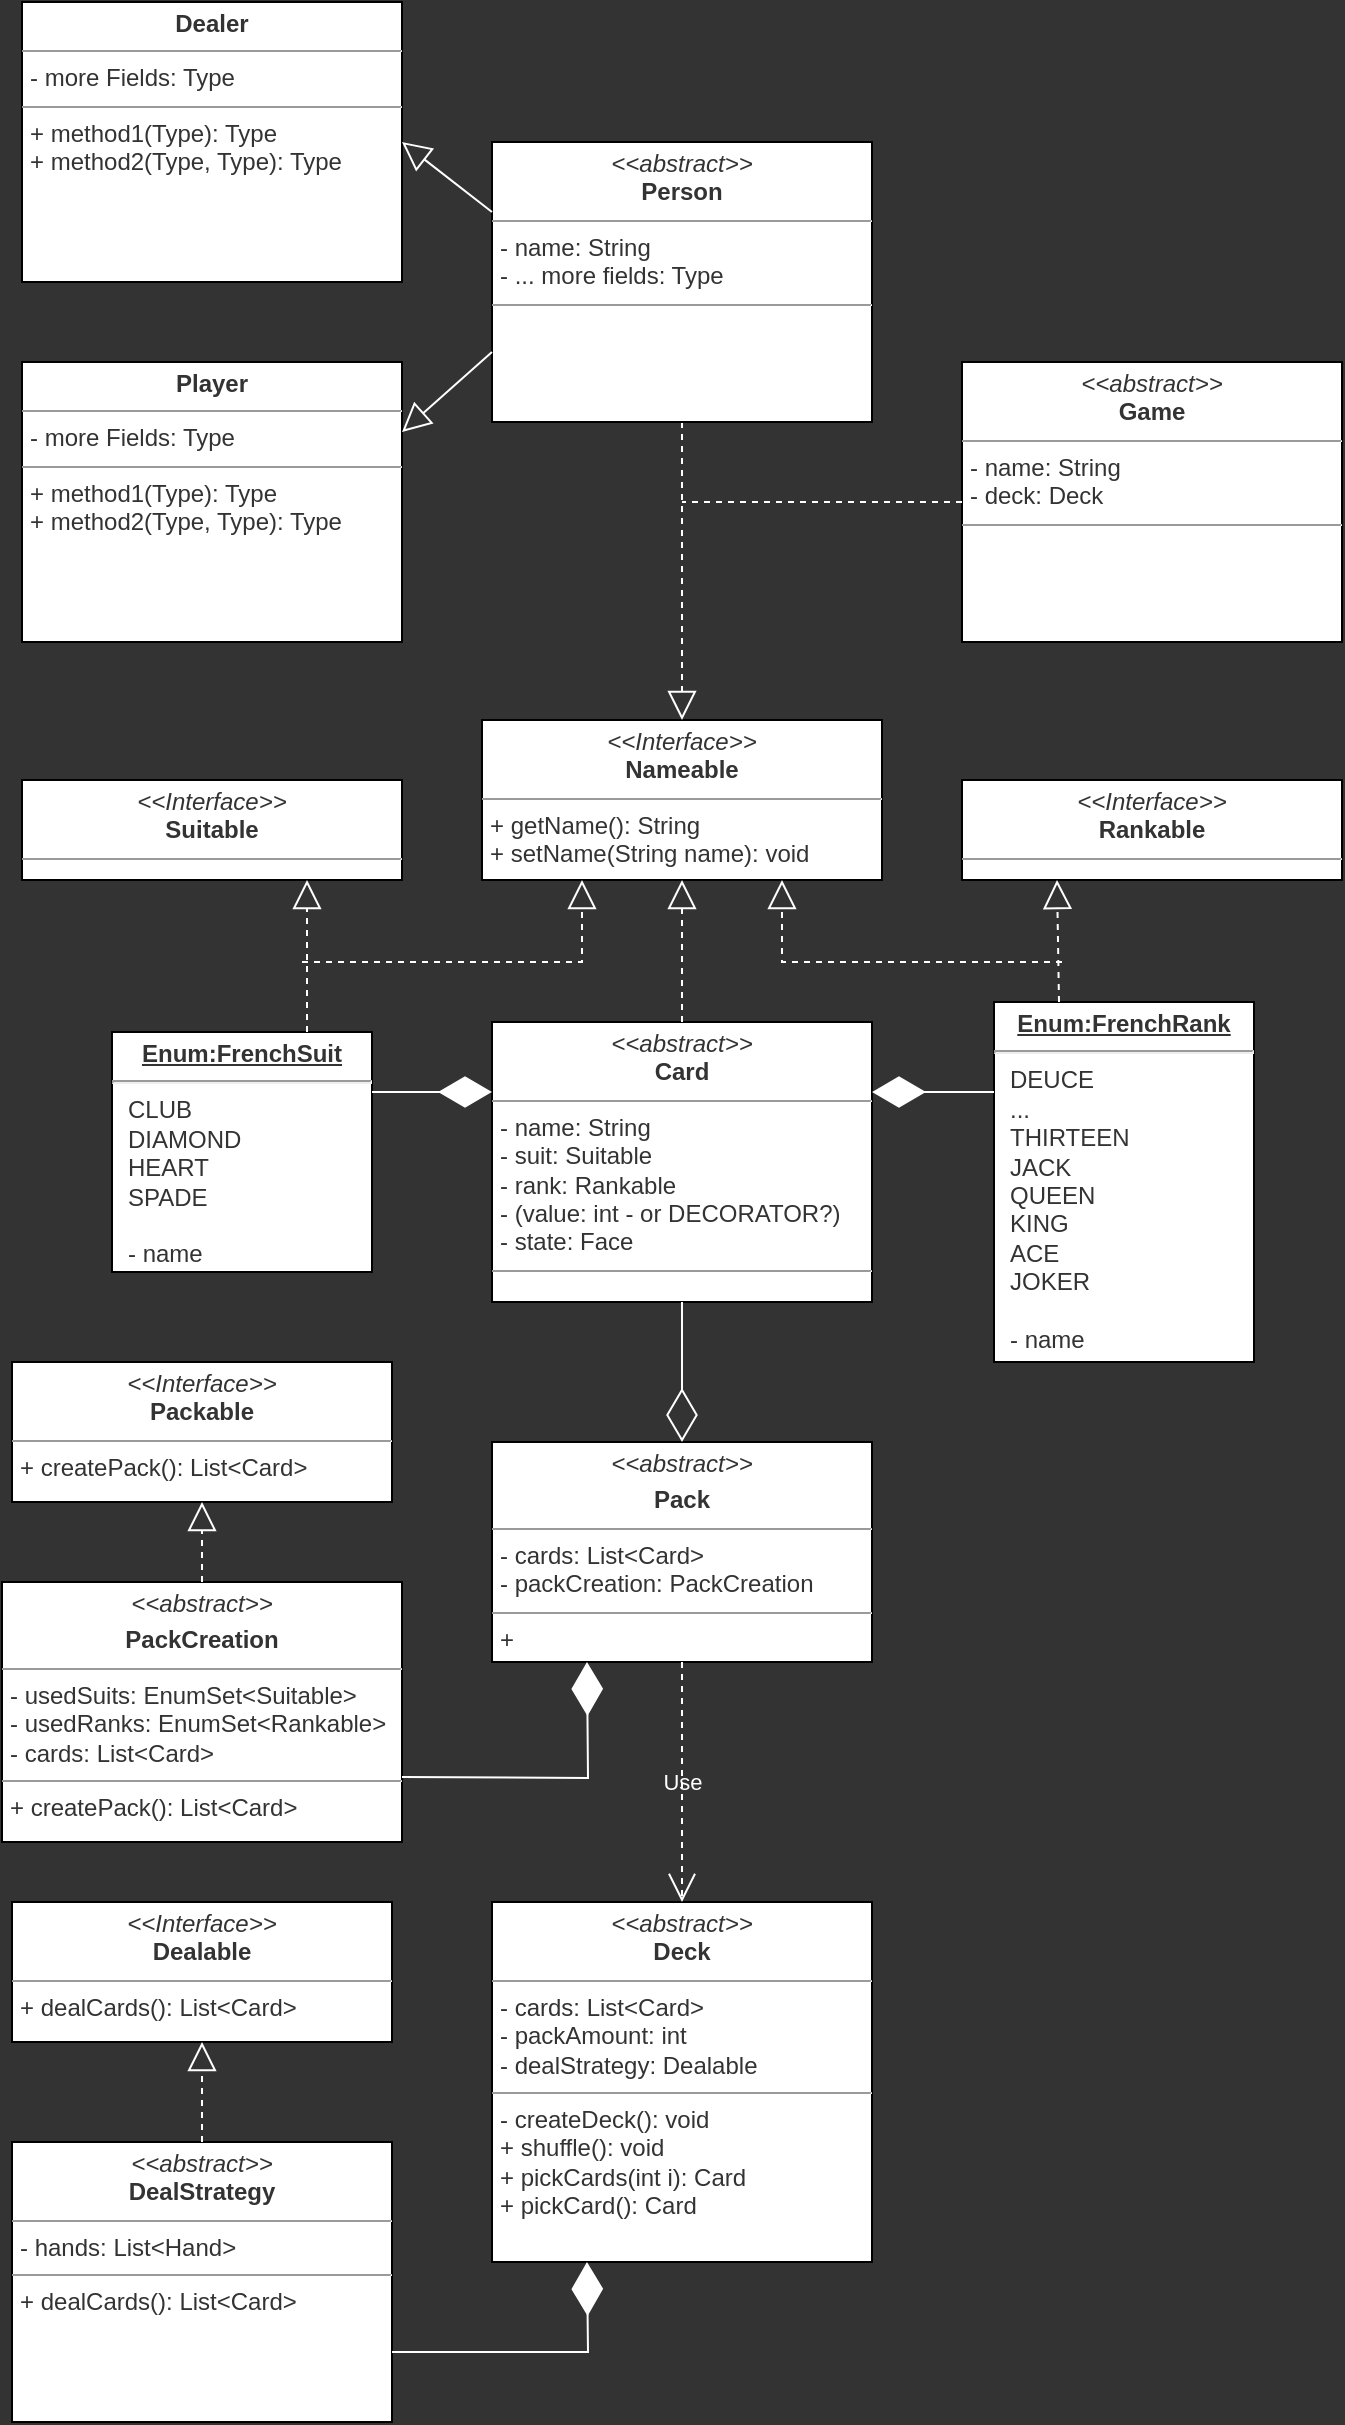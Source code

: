 <mxfile>
    <diagram id="xQjkejQSxJ9R-CTQNadT" name="Page-1">
        <mxGraphModel dx="941" dy="497" grid="1" gridSize="10" guides="1" tooltips="1" connect="1" arrows="1" fold="1" page="1" pageScale="1" pageWidth="827" pageHeight="1169" background="#333333" math="0" shadow="0">
            <root>
                <mxCell id="0"/>
                <mxCell id="1" parent="0"/>
                <mxCell id="6" value="&lt;p style=&quot;margin: 0px ; margin-top: 4px ; text-align: center&quot;&gt;&lt;font color=&quot;#333333&quot;&gt;&lt;i&gt;&amp;lt;&amp;lt;Interface&amp;gt;&amp;gt;&lt;/i&gt;&lt;br&gt;&lt;b&gt;Nameable&lt;/b&gt;&lt;/font&gt;&lt;/p&gt;&lt;hr size=&quot;1&quot;&gt;&lt;p style=&quot;margin: 0px ; margin-left: 4px&quot;&gt;&lt;/p&gt;&lt;p style=&quot;margin: 0px ; margin-left: 4px&quot;&gt;&lt;font color=&quot;#333333&quot;&gt;+ getName(): String&lt;br&gt;+ setName(String name): void&lt;/font&gt;&lt;/p&gt;" style="verticalAlign=top;align=left;overflow=fill;fontSize=12;fontFamily=Helvetica;html=1;fillColor=#FFFFFF;" parent="1" vertex="1">
                    <mxGeometry x="280" y="399" width="200" height="80" as="geometry"/>
                </mxCell>
                <mxCell id="7" value="&lt;p style=&quot;margin: 0px ; margin-top: 4px ; text-align: center&quot;&gt;&lt;font color=&quot;#333333&quot;&gt;&lt;i&gt;&amp;lt;&amp;lt;Interface&amp;gt;&amp;gt;&lt;/i&gt;&lt;br&gt;&lt;b&gt;Suitable&lt;/b&gt;&lt;/font&gt;&lt;/p&gt;&lt;hr size=&quot;1&quot;&gt;&lt;p style=&quot;margin: 0px ; margin-left: 4px&quot;&gt;&lt;/p&gt;&lt;p style=&quot;margin: 0px ; margin-left: 4px&quot;&gt;&lt;br&gt;&lt;/p&gt;" style="verticalAlign=top;align=left;overflow=fill;fontSize=12;fontFamily=Helvetica;html=1;fillColor=#FFFFFF;" parent="1" vertex="1">
                    <mxGeometry x="50" y="429" width="190" height="50" as="geometry"/>
                </mxCell>
                <mxCell id="8" value="&lt;p style=&quot;margin: 0px ; margin-top: 4px ; text-align: center&quot;&gt;&lt;font color=&quot;#333333&quot;&gt;&lt;i&gt;&amp;lt;&amp;lt;Interface&amp;gt;&amp;gt;&lt;/i&gt;&lt;br&gt;&lt;b&gt;Rankable&lt;/b&gt;&lt;/font&gt;&lt;/p&gt;&lt;hr size=&quot;1&quot;&gt;&lt;p style=&quot;margin: 0px ; margin-left: 4px&quot;&gt;&lt;/p&gt;&lt;p style=&quot;margin: 0px ; margin-left: 4px&quot;&gt;&lt;br&gt;&lt;/p&gt;" style="verticalAlign=top;align=left;overflow=fill;fontSize=12;fontFamily=Helvetica;html=1;fillColor=#FFFFFF;" parent="1" vertex="1">
                    <mxGeometry x="520" y="429" width="190" height="50" as="geometry"/>
                </mxCell>
                <mxCell id="15" value="&lt;p style=&quot;margin: 0px ; margin-top: 4px ; text-align: center ; text-decoration: underline&quot;&gt;&lt;b&gt;Enum:FrenchRank&lt;/b&gt;&lt;/p&gt;&lt;hr&gt;&lt;p style=&quot;margin: 0px ; margin-left: 8px&quot;&gt;DEUCE&lt;/p&gt;&lt;p style=&quot;margin: 0px ; margin-left: 8px&quot;&gt;&lt;span&gt;...&lt;/span&gt;&lt;/p&gt;&lt;p style=&quot;margin: 0px ; margin-left: 8px&quot;&gt;&lt;span&gt;THIRTEEN&lt;/span&gt;&lt;br&gt;&lt;/p&gt;&lt;p style=&quot;margin: 0px ; margin-left: 8px&quot;&gt;JACK&lt;/p&gt;&lt;p style=&quot;margin: 0px ; margin-left: 8px&quot;&gt;QUEEN&lt;/p&gt;&lt;p style=&quot;margin: 0px ; margin-left: 8px&quot;&gt;KING&lt;/p&gt;&lt;p style=&quot;margin: 0px ; margin-left: 8px&quot;&gt;ACE&lt;/p&gt;&lt;p style=&quot;margin: 0px ; margin-left: 8px&quot;&gt;JOKER&lt;/p&gt;&lt;p style=&quot;margin: 0px ; margin-left: 8px&quot;&gt;&lt;br&gt;&lt;/p&gt;&lt;p style=&quot;margin: 0px ; margin-left: 8px&quot;&gt;- name&lt;/p&gt;" style="verticalAlign=top;align=left;overflow=fill;fontSize=12;fontFamily=Helvetica;html=1;fontColor=#333333;fillColor=#FFFFFF;" parent="1" vertex="1">
                    <mxGeometry x="536" y="540" width="130" height="180" as="geometry"/>
                </mxCell>
                <mxCell id="17" value="" style="endArrow=block;dashed=1;endFill=0;endSize=12;html=1;fontColor=#333333;entryX=0.25;entryY=1;entryDx=0;entryDy=0;exitX=0.25;exitY=0;exitDx=0;exitDy=0;fillColor=#f5f5f5;strokeColor=#FFFFFF;" parent="1" source="15" target="8" edge="1">
                    <mxGeometry width="160" relative="1" as="geometry">
                        <mxPoint x="662.5" y="549" as="sourcePoint"/>
                        <mxPoint x="620" y="489" as="targetPoint"/>
                    </mxGeometry>
                </mxCell>
                <mxCell id="18" value="&lt;p style=&quot;margin: 0px ; margin-top: 4px ; text-align: center ; text-decoration: underline&quot;&gt;&lt;b&gt;Enum:FrenchSuit&lt;/b&gt;&lt;/p&gt;&lt;hr&gt;&lt;p style=&quot;margin: 0px ; margin-left: 8px&quot;&gt;CLUB&lt;/p&gt;&lt;p style=&quot;margin: 0px ; margin-left: 8px&quot;&gt;DIAMOND&lt;/p&gt;&lt;p style=&quot;margin: 0px ; margin-left: 8px&quot;&gt;HEART&lt;/p&gt;&lt;p style=&quot;margin: 0px ; margin-left: 8px&quot;&gt;SPADE&lt;/p&gt;&lt;p style=&quot;margin: 0px ; margin-left: 8px&quot;&gt;&lt;br&gt;&lt;/p&gt;&lt;p style=&quot;margin: 0px ; margin-left: 8px&quot;&gt;- name&lt;br&gt;&lt;/p&gt;" style="verticalAlign=top;align=left;overflow=fill;fontSize=12;fontFamily=Helvetica;html=1;fontColor=#333333;fillColor=#FFFFFF;" parent="1" vertex="1">
                    <mxGeometry x="95" y="555" width="130" height="120" as="geometry"/>
                </mxCell>
                <mxCell id="19" value="" style="endArrow=block;dashed=1;endFill=0;endSize=12;html=1;fontColor=#333333;entryX=0.75;entryY=1;entryDx=0;entryDy=0;exitX=0.75;exitY=0;exitDx=0;exitDy=0;fillColor=#f5f5f5;strokeColor=#FFFFFF;" parent="1" source="18" target="7" edge="1">
                    <mxGeometry width="160" relative="1" as="geometry">
                        <mxPoint x="190" y="519" as="sourcePoint"/>
                        <mxPoint x="180" y="479" as="targetPoint"/>
                    </mxGeometry>
                </mxCell>
                <mxCell id="21" value="" style="endArrow=block;dashed=1;endFill=0;endSize=12;html=1;fontColor=#333333;entryX=0.25;entryY=1;entryDx=0;entryDy=0;rounded=0;fillColor=#f5f5f5;strokeColor=#FFFFFF;" parent="1" target="6" edge="1">
                    <mxGeometry width="160" relative="1" as="geometry">
                        <mxPoint x="190" y="520" as="sourcePoint"/>
                        <mxPoint x="320" y="499" as="targetPoint"/>
                        <Array as="points">
                            <mxPoint x="330" y="520"/>
                        </Array>
                    </mxGeometry>
                </mxCell>
                <mxCell id="22" value="" style="endArrow=block;dashed=1;endFill=0;endSize=12;html=1;fontColor=#333333;entryX=0.75;entryY=1;entryDx=0;entryDy=0;rounded=0;fillColor=#f5f5f5;strokeColor=#FFFFFF;" parent="1" target="6" edge="1">
                    <mxGeometry width="160" relative="1" as="geometry">
                        <mxPoint x="570" y="520" as="sourcePoint"/>
                        <mxPoint x="432.5" y="499" as="targetPoint"/>
                        <Array as="points">
                            <mxPoint x="430" y="520"/>
                        </Array>
                    </mxGeometry>
                </mxCell>
                <mxCell id="24" style="edgeStyle=none;rounded=0;html=1;fontColor=#333333;dashed=1;endArrow=block;endFill=0;endSize=12;fillColor=#f5f5f5;strokeColor=#FFFFFF;" parent="1" source="23" target="6" edge="1">
                    <mxGeometry relative="1" as="geometry">
                        <mxPoint x="380" y="200" as="targetPoint"/>
                    </mxGeometry>
                </mxCell>
                <mxCell id="23" value="&lt;p style=&quot;margin: 0px ; margin-top: 4px ; text-align: center&quot;&gt;&lt;i&gt;&amp;lt;&amp;lt;abstract&amp;gt;&amp;gt;&lt;/i&gt;&lt;br&gt;&lt;b&gt;Person&lt;/b&gt;&lt;/p&gt;&lt;hr size=&quot;1&quot;&gt;&lt;p style=&quot;margin: 0px ; margin-left: 4px&quot;&gt;- name: String&lt;br&gt;- ... more fields: Type&lt;/p&gt;&lt;hr size=&quot;1&quot;&gt;&lt;p style=&quot;margin: 0px ; margin-left: 4px&quot;&gt;&lt;br&gt;&lt;/p&gt;" style="verticalAlign=top;align=left;overflow=fill;fontSize=12;fontFamily=Helvetica;html=1;fontColor=#333333;fillColor=#FFFFFF;" parent="1" vertex="1">
                    <mxGeometry x="285" y="110" width="190" height="140" as="geometry"/>
                </mxCell>
                <mxCell id="25" value="&lt;p style=&quot;margin: 0px ; margin-top: 4px ; text-align: center&quot;&gt;&lt;b&gt;Player&lt;/b&gt;&lt;/p&gt;&lt;hr size=&quot;1&quot;&gt;&lt;p style=&quot;margin: 0px ; margin-left: 4px&quot;&gt;- more Fields: Type&lt;/p&gt;&lt;hr size=&quot;1&quot;&gt;&lt;p style=&quot;margin: 0px ; margin-left: 4px&quot;&gt;+ method1(Type): Type&lt;br&gt;+ method2(Type, Type): Type&lt;/p&gt;" style="verticalAlign=top;align=left;overflow=fill;fontSize=12;fontFamily=Helvetica;html=1;fontColor=#333333;fillColor=#FFFFFF;" parent="1" vertex="1">
                    <mxGeometry x="50" y="220" width="190" height="140" as="geometry"/>
                </mxCell>
                <mxCell id="29" value="&lt;p style=&quot;margin: 0px ; margin-top: 4px ; text-align: center&quot;&gt;&lt;b&gt;Dealer&lt;/b&gt;&lt;/p&gt;&lt;hr size=&quot;1&quot;&gt;&lt;p style=&quot;margin: 0px ; margin-left: 4px&quot;&gt;- more Fields: Type&lt;/p&gt;&lt;hr size=&quot;1&quot;&gt;&lt;p style=&quot;margin: 0px ; margin-left: 4px&quot;&gt;+ method1(Type): Type&lt;br&gt;+ method2(Type, Type): Type&lt;/p&gt;" style="verticalAlign=top;align=left;overflow=fill;fontSize=12;fontFamily=Helvetica;html=1;fontColor=#333333;fillColor=#FFFFFF;" parent="1" vertex="1">
                    <mxGeometry x="50" y="40" width="190" height="140" as="geometry"/>
                </mxCell>
                <mxCell id="30" value="" style="endArrow=block;endFill=0;endSize=12;html=1;rounded=0;fontColor=#333333;entryX=1;entryY=0.25;entryDx=0;entryDy=0;exitX=0;exitY=0.75;exitDx=0;exitDy=0;fillColor=#f5f5f5;strokeColor=#FFFFFF;" parent="1" source="23" target="25" edge="1">
                    <mxGeometry width="160" relative="1" as="geometry">
                        <mxPoint x="129.5" y="300" as="sourcePoint"/>
                        <mxPoint x="289.5" y="300" as="targetPoint"/>
                    </mxGeometry>
                </mxCell>
                <mxCell id="31" value="" style="endArrow=block;endFill=0;endSize=12;html=1;rounded=0;fontColor=#333333;entryX=1;entryY=0.5;entryDx=0;entryDy=0;exitX=0;exitY=0.25;exitDx=0;exitDy=0;fillColor=#f5f5f5;strokeColor=#FFFFFF;" parent="1" source="23" target="29" edge="1">
                    <mxGeometry width="160" relative="1" as="geometry">
                        <mxPoint x="294.5" y="170" as="sourcePoint"/>
                        <mxPoint x="234.5" y="170" as="targetPoint"/>
                    </mxGeometry>
                </mxCell>
                <mxCell id="32" value="&lt;p style=&quot;margin: 0px ; margin-top: 4px ; text-align: center&quot;&gt;&lt;i&gt;&amp;lt;&amp;lt;abstract&amp;gt;&amp;gt;&lt;/i&gt;&lt;br&gt;&lt;b&gt;Game&lt;/b&gt;&lt;/p&gt;&lt;hr size=&quot;1&quot;&gt;&lt;p style=&quot;margin: 0px ; margin-left: 4px&quot;&gt;- name: String&lt;br&gt;- deck: Deck&lt;/p&gt;&lt;hr size=&quot;1&quot;&gt;&lt;p style=&quot;margin: 0px ; margin-left: 4px&quot;&gt;&lt;br&gt;&lt;/p&gt;" style="verticalAlign=top;align=left;overflow=fill;fontSize=12;fontFamily=Helvetica;html=1;fontColor=#333333;fillColor=#FFFFFF;" parent="1" vertex="1">
                    <mxGeometry x="520" y="220" width="190" height="140" as="geometry"/>
                </mxCell>
                <mxCell id="34" value="" style="endArrow=none;dashed=1;endFill=0;endSize=12;html=1;rounded=0;fontColor=#333333;exitX=0;exitY=0.5;exitDx=0;exitDy=0;fillColor=#f5f5f5;strokeColor=#FFFFFF;" parent="1" source="32" edge="1">
                    <mxGeometry width="160" relative="1" as="geometry">
                        <mxPoint x="750" y="320" as="sourcePoint"/>
                        <mxPoint x="380" y="290" as="targetPoint"/>
                    </mxGeometry>
                </mxCell>
                <mxCell id="35" value="&lt;p style=&quot;margin: 0px ; margin-top: 4px ; text-align: center&quot;&gt;&lt;i&gt;&amp;lt;&amp;lt;abstract&amp;gt;&amp;gt;&lt;/i&gt;&lt;b&gt;&lt;br&gt;&lt;/b&gt;&lt;/p&gt;&lt;p style=&quot;margin: 0px ; margin-top: 4px ; text-align: center&quot;&gt;&lt;b&gt;Pack&lt;/b&gt;&lt;/p&gt;&lt;hr size=&quot;1&quot;&gt;&lt;p style=&quot;margin: 0px ; margin-left: 4px&quot;&gt;- cards: List&amp;lt;Card&amp;gt;&lt;/p&gt;&lt;p style=&quot;margin: 0px ; margin-left: 4px&quot;&gt;- packCreation: PackCreation&lt;/p&gt;&lt;hr size=&quot;1&quot;&gt;&lt;p style=&quot;margin: 0px ; margin-left: 4px&quot;&gt;+&amp;nbsp;&lt;/p&gt;" style="verticalAlign=top;align=left;overflow=fill;fontSize=12;fontFamily=Helvetica;html=1;fontColor=#333333;fillColor=#FFFFFF;" parent="1" vertex="1">
                    <mxGeometry x="285" y="760" width="190" height="110" as="geometry"/>
                </mxCell>
                <mxCell id="36" value="&lt;p style=&quot;margin: 0px ; margin-top: 4px ; text-align: center&quot;&gt;&lt;i&gt;&amp;lt;&amp;lt;abstract&amp;gt;&amp;gt;&lt;/i&gt;&lt;br&gt;&lt;b&gt;Card&lt;/b&gt;&lt;/p&gt;&lt;hr size=&quot;1&quot;&gt;&lt;p style=&quot;margin: 0px ; margin-left: 4px&quot;&gt;- name: String&lt;br&gt;- suit: Suitable&lt;/p&gt;&lt;p style=&quot;margin: 0px ; margin-left: 4px&quot;&gt;- rank: Rankable&lt;/p&gt;&lt;p style=&quot;margin: 0px ; margin-left: 4px&quot;&gt;- (value: int - or DECORATOR?)&lt;/p&gt;&lt;p style=&quot;margin: 0px ; margin-left: 4px&quot;&gt;- state: Face&lt;/p&gt;&lt;hr size=&quot;1&quot;&gt;&lt;p style=&quot;margin: 0px ; margin-left: 4px&quot;&gt;&lt;br&gt;&lt;/p&gt;" style="verticalAlign=top;align=left;overflow=fill;fontSize=12;fontFamily=Helvetica;html=1;fontColor=#333333;fillColor=#FFFFFF;" parent="1" vertex="1">
                    <mxGeometry x="285" y="550" width="190" height="140" as="geometry"/>
                </mxCell>
                <mxCell id="37" value="" style="endArrow=block;dashed=1;endFill=0;endSize=12;html=1;fontColor=#333333;entryX=0.5;entryY=1;entryDx=0;entryDy=0;exitX=0.5;exitY=0;exitDx=0;exitDy=0;fillColor=#f5f5f5;strokeColor=#FFFFFF;" parent="1" source="36" target="6" edge="1">
                    <mxGeometry width="160" relative="1" as="geometry">
                        <mxPoint x="381" y="540" as="sourcePoint"/>
                        <mxPoint x="380" y="479" as="targetPoint"/>
                    </mxGeometry>
                </mxCell>
                <mxCell id="42" value="" style="endArrow=diamondThin;endFill=0;endSize=24;html=1;rounded=0;fontColor=#333333;exitX=0.5;exitY=1;exitDx=0;exitDy=0;entryX=0.5;entryY=0;entryDx=0;entryDy=0;fillColor=#f5f5f5;strokeColor=#FFFFFF;" parent="1" source="36" target="35" edge="1">
                    <mxGeometry width="160" relative="1" as="geometry">
                        <mxPoint x="350" y="710" as="sourcePoint"/>
                        <mxPoint x="240" y="800" as="targetPoint"/>
                    </mxGeometry>
                </mxCell>
                <mxCell id="43" value="" style="endArrow=diamondThin;endFill=1;endSize=24;html=1;rounded=0;fontColor=#333333;exitX=1;exitY=0.25;exitDx=0;exitDy=0;entryX=0;entryY=0.25;entryDx=0;entryDy=0;fillColor=#f5f5f5;strokeColor=#FFFFFF;" parent="1" source="18" target="36" edge="1">
                    <mxGeometry width="160" relative="1" as="geometry">
                        <mxPoint x="350" y="710" as="sourcePoint"/>
                        <mxPoint x="510" y="710" as="targetPoint"/>
                    </mxGeometry>
                </mxCell>
                <mxCell id="44" value="" style="endArrow=diamondThin;endFill=1;endSize=24;html=1;rounded=0;fontColor=#333333;exitX=0;exitY=0.25;exitDx=0;exitDy=0;entryX=1;entryY=0.25;entryDx=0;entryDy=0;fillColor=#f5f5f5;strokeColor=#FFFFFF;" parent="1" source="15" target="36" edge="1">
                    <mxGeometry width="160" relative="1" as="geometry">
                        <mxPoint x="475" y="730" as="sourcePoint"/>
                        <mxPoint x="535" y="745" as="targetPoint"/>
                    </mxGeometry>
                </mxCell>
                <mxCell id="45" value="&lt;p style=&quot;margin: 0px ; margin-top: 4px ; text-align: center&quot;&gt;&lt;i&gt;&amp;lt;&amp;lt;abstract&amp;gt;&amp;gt;&lt;/i&gt;&lt;br&gt;&lt;b&gt;Deck&lt;/b&gt;&lt;/p&gt;&lt;hr size=&quot;1&quot;&gt;&lt;p style=&quot;margin: 0px ; margin-left: 4px&quot;&gt;- cards: List&amp;lt;Card&amp;gt;&lt;/p&gt;&lt;p style=&quot;margin: 0px ; margin-left: 4px&quot;&gt;- packAmount: int&lt;/p&gt;&lt;p style=&quot;margin: 0px ; margin-left: 4px&quot;&gt;- dealStrategy: Dealable&lt;/p&gt;&lt;hr size=&quot;1&quot;&gt;&lt;p style=&quot;margin: 0px ; margin-left: 4px&quot;&gt;- createDeck(): void&lt;/p&gt;&lt;p style=&quot;margin: 0px ; margin-left: 4px&quot;&gt;+ shuffle(): void&lt;/p&gt;&lt;p style=&quot;margin: 0px ; margin-left: 4px&quot;&gt;+ pickCards(int i): Card&lt;/p&gt;&lt;p style=&quot;margin: 0px ; margin-left: 4px&quot;&gt;+ pickCard(): Card&lt;/p&gt;" style="verticalAlign=top;align=left;overflow=fill;fontSize=12;fontFamily=Helvetica;html=1;fontColor=#333333;fillColor=#FFFFFF;" parent="1" vertex="1">
                    <mxGeometry x="285" y="990" width="190" height="180" as="geometry"/>
                </mxCell>
                <mxCell id="46" value="Use" style="endArrow=open;endSize=12;dashed=1;html=1;rounded=0;fontColor=#FFFFFF;exitX=0.5;exitY=1;exitDx=0;exitDy=0;entryX=0.5;entryY=0;entryDx=0;entryDy=0;strokeColor=#FFFFFF;labelBackgroundColor=none;" parent="1" source="35" target="45" edge="1">
                    <mxGeometry width="160" relative="1" as="geometry">
                        <mxPoint x="30" y="1010" as="sourcePoint"/>
                        <mxPoint x="190" y="1010" as="targetPoint"/>
                    </mxGeometry>
                </mxCell>
                <mxCell id="48" value="&lt;p style=&quot;margin: 0px ; margin-top: 4px ; text-align: center&quot;&gt;&lt;i&gt;&amp;lt;&amp;lt;abstract&amp;gt;&amp;gt;&lt;/i&gt;&lt;b&gt;&lt;br&gt;&lt;/b&gt;&lt;/p&gt;&lt;p style=&quot;margin: 0px ; margin-top: 4px ; text-align: center&quot;&gt;&lt;b&gt;PackCreation&lt;/b&gt;&lt;/p&gt;&lt;hr size=&quot;1&quot;&gt;&lt;p style=&quot;margin: 0px ; margin-left: 4px&quot;&gt;- usedSuits: EnumSet&amp;lt;Suitable&amp;gt;&lt;br&gt;- usedRanks: EnumSet&amp;lt;Rankable&amp;gt;&lt;/p&gt;&lt;p style=&quot;margin: 0px ; margin-left: 4px&quot;&gt;- cards: List&amp;lt;Card&amp;gt;&lt;/p&gt;&lt;hr size=&quot;1&quot;&gt;&lt;p style=&quot;margin: 0px ; margin-left: 4px&quot;&gt;+ createPack(): List&amp;lt;Card&amp;gt;&lt;/p&gt;" style="verticalAlign=top;align=left;overflow=fill;fontSize=12;fontFamily=Helvetica;html=1;fontColor=#333333;fillColor=#FFFFFF;" parent="1" vertex="1">
                    <mxGeometry x="40" y="830" width="200" height="130" as="geometry"/>
                </mxCell>
                <mxCell id="50" value="&lt;p style=&quot;margin: 0px ; margin-top: 4px ; text-align: center&quot;&gt;&lt;font color=&quot;#333333&quot;&gt;&lt;i&gt;&amp;lt;&amp;lt;Interface&amp;gt;&amp;gt;&lt;/i&gt;&lt;br&gt;&lt;b&gt;Packable&lt;/b&gt;&lt;/font&gt;&lt;/p&gt;&lt;hr size=&quot;1&quot;&gt;&lt;p style=&quot;margin: 0px ; margin-left: 4px&quot;&gt;&lt;/p&gt;&lt;p style=&quot;margin: 0px ; margin-left: 4px&quot;&gt;&lt;font color=&quot;#333333&quot;&gt;+ createPack(): List&amp;lt;Card&amp;gt;&lt;/font&gt;&lt;/p&gt;" style="verticalAlign=top;align=left;overflow=fill;fontSize=12;fontFamily=Helvetica;html=1;fillColor=#FFFFFF;" parent="1" vertex="1">
                    <mxGeometry x="45" y="720" width="190" height="70" as="geometry"/>
                </mxCell>
                <mxCell id="51" value="&lt;p style=&quot;margin: 0px ; margin-top: 4px ; text-align: center&quot;&gt;&lt;i&gt;&amp;lt;&amp;lt;abstract&amp;gt;&amp;gt;&lt;/i&gt;&lt;br&gt;&lt;b&gt;DealStrategy&lt;/b&gt;&lt;/p&gt;&lt;hr size=&quot;1&quot;&gt;&lt;p style=&quot;margin: 0px ; margin-left: 4px&quot;&gt;- hands: List&amp;lt;Hand&amp;gt;&lt;br&gt;&lt;/p&gt;&lt;hr size=&quot;1&quot;&gt;&lt;p style=&quot;margin: 0px ; margin-left: 4px&quot;&gt;+ dealCards(): List&amp;lt;Card&amp;gt;&lt;/p&gt;" style="verticalAlign=top;align=left;overflow=fill;fontSize=12;fontFamily=Helvetica;html=1;fontColor=#333333;fillColor=#FFFFFF;" vertex="1" parent="1">
                    <mxGeometry x="45" y="1110" width="190" height="140" as="geometry"/>
                </mxCell>
                <mxCell id="52" value="&lt;p style=&quot;margin: 0px ; margin-top: 4px ; text-align: center&quot;&gt;&lt;font color=&quot;#333333&quot;&gt;&lt;i&gt;&amp;lt;&amp;lt;Interface&amp;gt;&amp;gt;&lt;/i&gt;&lt;br&gt;&lt;b&gt;Dealable&lt;/b&gt;&lt;/font&gt;&lt;/p&gt;&lt;hr size=&quot;1&quot;&gt;&lt;p style=&quot;margin: 0px ; margin-left: 4px&quot;&gt;&lt;/p&gt;&lt;p style=&quot;margin: 0px ; margin-left: 4px&quot;&gt;&lt;font color=&quot;#333333&quot;&gt;+ dealCards(): List&amp;lt;Card&amp;gt;&lt;/font&gt;&lt;/p&gt;" style="verticalAlign=top;align=left;overflow=fill;fontSize=12;fontFamily=Helvetica;html=1;fillColor=#FFFFFF;" vertex="1" parent="1">
                    <mxGeometry x="45" y="990" width="190" height="70" as="geometry"/>
                </mxCell>
                <mxCell id="53" value="" style="endArrow=block;dashed=1;endFill=0;endSize=12;html=1;fontColor=#333333;entryX=0.5;entryY=1;entryDx=0;entryDy=0;exitX=0.5;exitY=0;exitDx=0;exitDy=0;fillColor=#f5f5f5;strokeColor=#FFFFFF;" edge="1" parent="1" source="51" target="52">
                    <mxGeometry width="160" relative="1" as="geometry">
                        <mxPoint x="190" y="1136" as="sourcePoint"/>
                        <mxPoint x="190" y="1060" as="targetPoint"/>
                    </mxGeometry>
                </mxCell>
                <mxCell id="54" value="" style="endArrow=block;dashed=1;endFill=0;endSize=12;html=1;fontColor=#333333;exitX=0.5;exitY=0;exitDx=0;exitDy=0;entryX=0.5;entryY=1;entryDx=0;entryDy=0;fillColor=#f5f5f5;strokeColor=#FFFFFF;" edge="1" parent="1" source="48" target="50">
                    <mxGeometry width="160" relative="1" as="geometry">
                        <mxPoint x="150" y="1120" as="sourcePoint"/>
                        <mxPoint x="80" y="830" as="targetPoint"/>
                    </mxGeometry>
                </mxCell>
                <mxCell id="55" value="" style="endArrow=diamondThin;endFill=1;endSize=24;html=1;fontColor=#333333;exitX=1;exitY=0.75;exitDx=0;exitDy=0;entryX=0.25;entryY=1;entryDx=0;entryDy=0;rounded=0;fillColor=#f5f5f5;strokeColor=#FFFFFF;" edge="1" parent="1" source="48" target="35">
                    <mxGeometry width="160" relative="1" as="geometry">
                        <mxPoint x="370" y="910" as="sourcePoint"/>
                        <mxPoint x="530" y="910" as="targetPoint"/>
                        <Array as="points">
                            <mxPoint x="333" y="928"/>
                        </Array>
                    </mxGeometry>
                </mxCell>
                <mxCell id="57" value="" style="endArrow=diamondThin;endFill=1;endSize=24;html=1;fontColor=#333333;exitX=1;exitY=0.75;exitDx=0;exitDy=0;entryX=0.25;entryY=1;entryDx=0;entryDy=0;rounded=0;fillColor=#f5f5f5;strokeColor=#FFFFFF;" edge="1" parent="1" source="51" target="45">
                    <mxGeometry width="160" relative="1" as="geometry">
                        <mxPoint x="250" y="937.5" as="sourcePoint"/>
                        <mxPoint x="342.5" y="880" as="targetPoint"/>
                        <Array as="points">
                            <mxPoint x="333" y="1215"/>
                        </Array>
                    </mxGeometry>
                </mxCell>
            </root>
        </mxGraphModel>
    </diagram>
</mxfile>